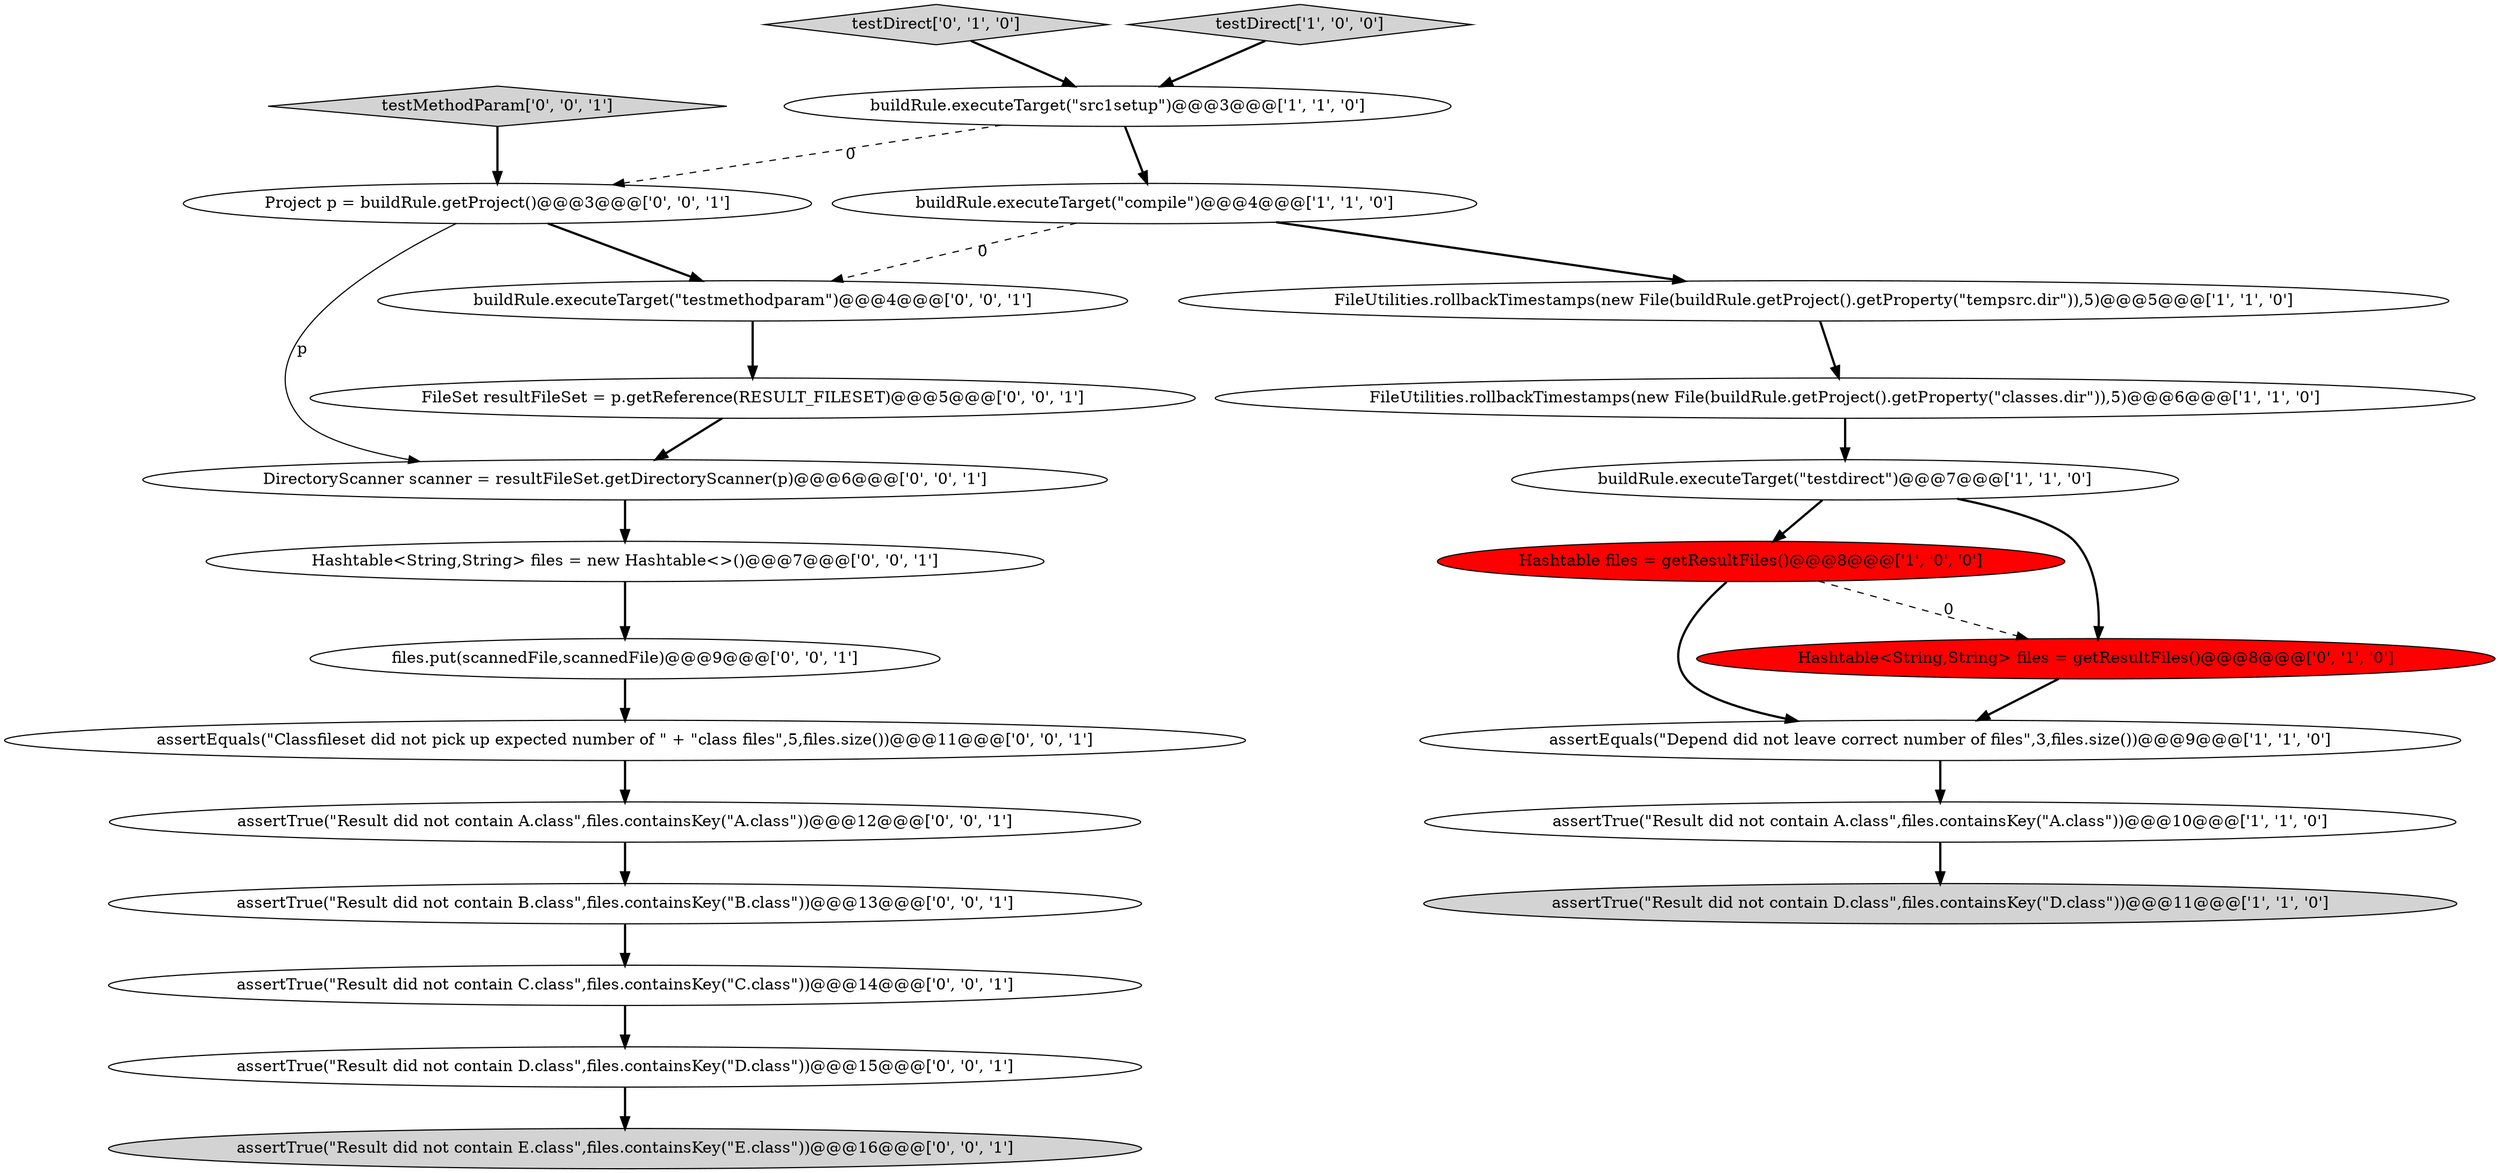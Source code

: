 digraph {
13 [style = filled, label = "assertTrue(\"Result did not contain C.class\",files.containsKey(\"C.class\"))@@@14@@@['0', '0', '1']", fillcolor = white, shape = ellipse image = "AAA0AAABBB3BBB"];
23 [style = filled, label = "buildRule.executeTarget(\"testmethodparam\")@@@4@@@['0', '0', '1']", fillcolor = white, shape = ellipse image = "AAA0AAABBB3BBB"];
16 [style = filled, label = "assertTrue(\"Result did not contain E.class\",files.containsKey(\"E.class\"))@@@16@@@['0', '0', '1']", fillcolor = lightgray, shape = ellipse image = "AAA0AAABBB3BBB"];
20 [style = filled, label = "assertTrue(\"Result did not contain D.class\",files.containsKey(\"D.class\"))@@@15@@@['0', '0', '1']", fillcolor = white, shape = ellipse image = "AAA0AAABBB3BBB"];
21 [style = filled, label = "FileSet resultFileSet = p.getReference(RESULT_FILESET)@@@5@@@['0', '0', '1']", fillcolor = white, shape = ellipse image = "AAA0AAABBB3BBB"];
22 [style = filled, label = "assertTrue(\"Result did not contain A.class\",files.containsKey(\"A.class\"))@@@12@@@['0', '0', '1']", fillcolor = white, shape = ellipse image = "AAA0AAABBB3BBB"];
10 [style = filled, label = "testDirect['0', '1', '0']", fillcolor = lightgray, shape = diamond image = "AAA0AAABBB2BBB"];
7 [style = filled, label = "testDirect['1', '0', '0']", fillcolor = lightgray, shape = diamond image = "AAA0AAABBB1BBB"];
6 [style = filled, label = "FileUtilities.rollbackTimestamps(new File(buildRule.getProject().getProperty(\"classes.dir\")),5)@@@6@@@['1', '1', '0']", fillcolor = white, shape = ellipse image = "AAA0AAABBB1BBB"];
18 [style = filled, label = "Project p = buildRule.getProject()@@@3@@@['0', '0', '1']", fillcolor = white, shape = ellipse image = "AAA0AAABBB3BBB"];
8 [style = filled, label = "buildRule.executeTarget(\"src1setup\")@@@3@@@['1', '1', '0']", fillcolor = white, shape = ellipse image = "AAA0AAABBB1BBB"];
14 [style = filled, label = "testMethodParam['0', '0', '1']", fillcolor = lightgray, shape = diamond image = "AAA0AAABBB3BBB"];
24 [style = filled, label = "files.put(scannedFile,scannedFile)@@@9@@@['0', '0', '1']", fillcolor = white, shape = ellipse image = "AAA0AAABBB3BBB"];
3 [style = filled, label = "assertTrue(\"Result did not contain A.class\",files.containsKey(\"A.class\"))@@@10@@@['1', '1', '0']", fillcolor = white, shape = ellipse image = "AAA0AAABBB1BBB"];
17 [style = filled, label = "DirectoryScanner scanner = resultFileSet.getDirectoryScanner(p)@@@6@@@['0', '0', '1']", fillcolor = white, shape = ellipse image = "AAA0AAABBB3BBB"];
11 [style = filled, label = "Hashtable<String,String> files = getResultFiles()@@@8@@@['0', '1', '0']", fillcolor = red, shape = ellipse image = "AAA1AAABBB2BBB"];
4 [style = filled, label = "buildRule.executeTarget(\"compile\")@@@4@@@['1', '1', '0']", fillcolor = white, shape = ellipse image = "AAA0AAABBB1BBB"];
15 [style = filled, label = "assertTrue(\"Result did not contain B.class\",files.containsKey(\"B.class\"))@@@13@@@['0', '0', '1']", fillcolor = white, shape = ellipse image = "AAA0AAABBB3BBB"];
2 [style = filled, label = "buildRule.executeTarget(\"testdirect\")@@@7@@@['1', '1', '0']", fillcolor = white, shape = ellipse image = "AAA0AAABBB1BBB"];
9 [style = filled, label = "assertEquals(\"Depend did not leave correct number of files\",3,files.size())@@@9@@@['1', '1', '0']", fillcolor = white, shape = ellipse image = "AAA0AAABBB1BBB"];
1 [style = filled, label = "Hashtable files = getResultFiles()@@@8@@@['1', '0', '0']", fillcolor = red, shape = ellipse image = "AAA1AAABBB1BBB"];
19 [style = filled, label = "Hashtable<String,String> files = new Hashtable<>()@@@7@@@['0', '0', '1']", fillcolor = white, shape = ellipse image = "AAA0AAABBB3BBB"];
5 [style = filled, label = "assertTrue(\"Result did not contain D.class\",files.containsKey(\"D.class\"))@@@11@@@['1', '1', '0']", fillcolor = lightgray, shape = ellipse image = "AAA0AAABBB1BBB"];
12 [style = filled, label = "assertEquals(\"Classfileset did not pick up expected number of \" + \"class files\",5,files.size())@@@11@@@['0', '0', '1']", fillcolor = white, shape = ellipse image = "AAA0AAABBB3BBB"];
0 [style = filled, label = "FileUtilities.rollbackTimestamps(new File(buildRule.getProject().getProperty(\"tempsrc.dir\")),5)@@@5@@@['1', '1', '0']", fillcolor = white, shape = ellipse image = "AAA0AAABBB1BBB"];
18->17 [style = solid, label="p"];
24->12 [style = bold, label=""];
15->13 [style = bold, label=""];
22->15 [style = bold, label=""];
18->23 [style = bold, label=""];
0->6 [style = bold, label=""];
2->1 [style = bold, label=""];
7->8 [style = bold, label=""];
11->9 [style = bold, label=""];
17->19 [style = bold, label=""];
1->9 [style = bold, label=""];
4->0 [style = bold, label=""];
19->24 [style = bold, label=""];
6->2 [style = bold, label=""];
3->5 [style = bold, label=""];
20->16 [style = bold, label=""];
10->8 [style = bold, label=""];
23->21 [style = bold, label=""];
1->11 [style = dashed, label="0"];
9->3 [style = bold, label=""];
8->18 [style = dashed, label="0"];
14->18 [style = bold, label=""];
8->4 [style = bold, label=""];
4->23 [style = dashed, label="0"];
21->17 [style = bold, label=""];
2->11 [style = bold, label=""];
12->22 [style = bold, label=""];
13->20 [style = bold, label=""];
}
